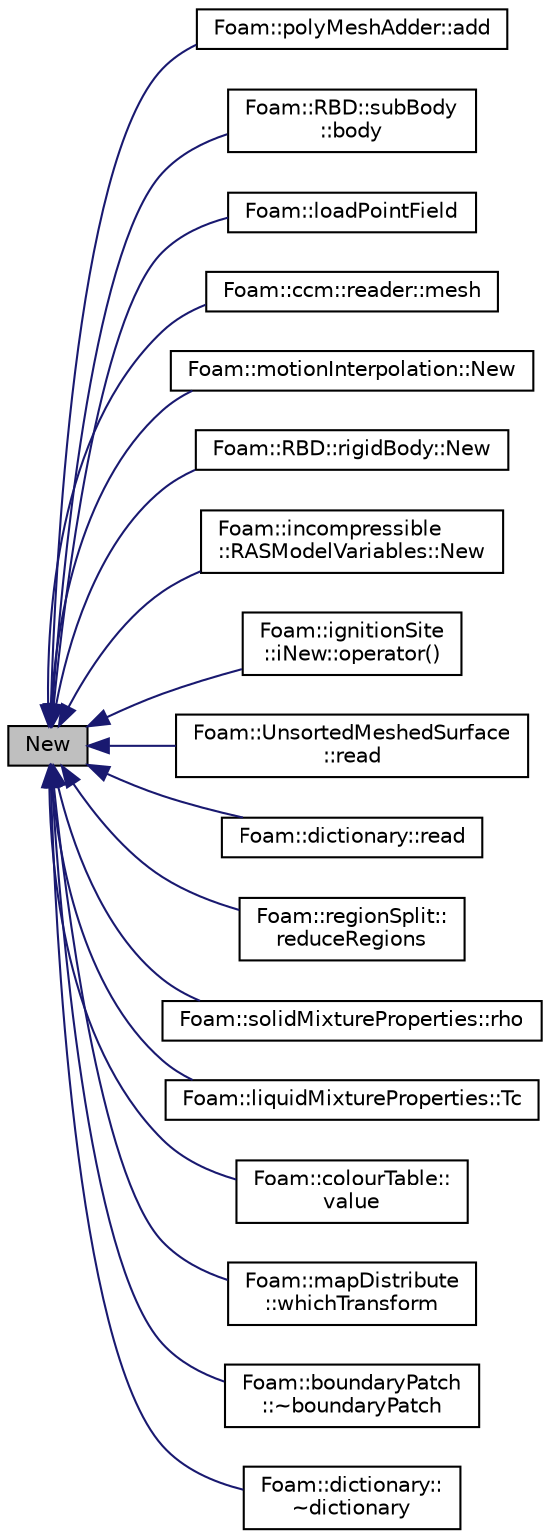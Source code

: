 digraph "New"
{
  bgcolor="transparent";
  edge [fontname="Helvetica",fontsize="10",labelfontname="Helvetica",labelfontsize="10"];
  node [fontname="Helvetica",fontsize="10",shape=record];
  rankdir="LR";
  Node1 [label="New",height=0.2,width=0.4,color="black", fillcolor="grey75", style="filled" fontcolor="black"];
  Node1 -> Node2 [dir="back",color="midnightblue",fontsize="10",style="solid",fontname="Helvetica"];
  Node2 [label="Foam::polyMeshAdder::add",height=0.2,width=0.4,color="black",URL="$classFoam_1_1polyMeshAdder.html#a24c9d73a4265ffdfd8fd7fc1c73a1cdc",tooltip="Add two polyMeshes. Returns new polyMesh and map construct. "];
  Node1 -> Node3 [dir="back",color="midnightblue",fontsize="10",style="solid",fontname="Helvetica"];
  Node3 [label="Foam::RBD::subBody\l::body",height=0.2,width=0.4,color="black",URL="$classFoam_1_1RBD_1_1subBody.html#a6079a829f913a302d09950b0a09c08b4",tooltip="Return the original body from which this sub-body was constructed. "];
  Node1 -> Node4 [dir="back",color="midnightblue",fontsize="10",style="solid",fontname="Helvetica"];
  Node4 [label="Foam::loadPointField",height=0.2,width=0.4,color="black",URL="$namespaceFoam.html#a5b3e626779b9ac90cff66452968b3148"];
  Node1 -> Node5 [dir="back",color="midnightblue",fontsize="10",style="solid",fontname="Helvetica"];
  Node5 [label="Foam::ccm::reader::mesh",height=0.2,width=0.4,color="black",URL="$classFoam_1_1ccm_1_1reader.html#ac33aba85f4605b276ea524b4d152cd0d",tooltip="Construct the polyMesh from the read geometry. "];
  Node1 -> Node6 [dir="back",color="midnightblue",fontsize="10",style="solid",fontname="Helvetica"];
  Node6 [label="Foam::motionInterpolation::New",height=0.2,width=0.4,color="black",URL="$classFoam_1_1motionInterpolation.html#a1a8725046424eea108b302a33efd7b74",tooltip="Select from stream. "];
  Node1 -> Node7 [dir="back",color="midnightblue",fontsize="10",style="solid",fontname="Helvetica"];
  Node7 [label="Foam::RBD::rigidBody::New",height=0.2,width=0.4,color="black",URL="$classFoam_1_1RBD_1_1rigidBody.html#a51ddb8ce99ec150769e1c3b1d7649e7f",tooltip="Select constructed from name and dictionary. "];
  Node1 -> Node8 [dir="back",color="midnightblue",fontsize="10",style="solid",fontname="Helvetica"];
  Node8 [label="Foam::incompressible\l::RASModelVariables::New",height=0.2,width=0.4,color="black",URL="$classFoam_1_1incompressible_1_1RASModelVariables.html#a11cbb94eec65e999d023089f0da49943",tooltip="Return a reference to the selected turbulence model. "];
  Node1 -> Node9 [dir="back",color="midnightblue",fontsize="10",style="solid",fontname="Helvetica"];
  Node9 [label="Foam::ignitionSite\l::iNew::operator()",height=0.2,width=0.4,color="black",URL="$classFoam_1_1ignitionSite_1_1iNew.html#a7ec9c9981c3cc9f39419639ee0b1a116"];
  Node1 -> Node10 [dir="back",color="midnightblue",fontsize="10",style="solid",fontname="Helvetica"];
  Node10 [label="Foam::UnsortedMeshedSurface\l::read",height=0.2,width=0.4,color="black",URL="$classFoam_1_1UnsortedMeshedSurface.html#a5c2144d3bad2aab0a52a4987754abd92",tooltip="Read from file. Chooses reader based on detected extension. "];
  Node1 -> Node11 [dir="back",color="midnightblue",fontsize="10",style="solid",fontname="Helvetica"];
  Node11 [label="Foam::dictionary::read",height=0.2,width=0.4,color="black",URL="$classFoam_1_1dictionary.html#aae504ea49e41d404d1765b997d4128d4",tooltip="Read dictionary from Istream, optionally keeping the header. "];
  Node1 -> Node12 [dir="back",color="midnightblue",fontsize="10",style="solid",fontname="Helvetica"];
  Node12 [label="Foam::regionSplit::\lreduceRegions",height=0.2,width=0.4,color="black",URL="$classFoam_1_1regionSplit.html#aee98dcd8931af6c03badb8a1118b5e90",tooltip="Manually consolidate the regions globally by swapping information. "];
  Node1 -> Node13 [dir="back",color="midnightblue",fontsize="10",style="solid",fontname="Helvetica"];
  Node13 [label="Foam::solidMixtureProperties::rho",height=0.2,width=0.4,color="black",URL="$classFoam_1_1solidMixtureProperties.html#a897653aa90cc5bea5d4b6cf6625b46da",tooltip="Calculate the mixture density [kg/m^3] as a function of. "];
  Node1 -> Node14 [dir="back",color="midnightblue",fontsize="10",style="solid",fontname="Helvetica"];
  Node14 [label="Foam::liquidMixtureProperties::Tc",height=0.2,width=0.4,color="black",URL="$classFoam_1_1liquidMixtureProperties.html#ae8642d8aaff026bcdab4a353b1606267",tooltip="Calculate the critical temperature of mixture. "];
  Node1 -> Node15 [dir="back",color="midnightblue",fontsize="10",style="solid",fontname="Helvetica"];
  Node15 [label="Foam::colourTable::\lvalue",height=0.2,width=0.4,color="black",URL="$classFoam_1_1colourTable.html#a960e8a227a64043f9ba3518488326d12",tooltip="Return the colour at x (within 0-1 range) "];
  Node1 -> Node16 [dir="back",color="midnightblue",fontsize="10",style="solid",fontname="Helvetica"];
  Node16 [label="Foam::mapDistribute\l::whichTransform",height=0.2,width=0.4,color="black",URL="$classFoam_1_1mapDistribute.html#ac8139a9ae38ef362f20d78b88b7db9c5",tooltip="Find transform from transformElements. "];
  Node1 -> Node17 [dir="back",color="midnightblue",fontsize="10",style="solid",fontname="Helvetica"];
  Node17 [label="Foam::boundaryPatch\l::~boundaryPatch",height=0.2,width=0.4,color="black",URL="$classFoam_1_1boundaryPatch.html#a874ac7f9804ac6e2fd1c8e628c6f101e",tooltip="Destructor. "];
  Node1 -> Node18 [dir="back",color="midnightblue",fontsize="10",style="solid",fontname="Helvetica"];
  Node18 [label="Foam::dictionary::\l~dictionary",height=0.2,width=0.4,color="black",URL="$classFoam_1_1dictionary.html#ac8f75fbcc2bb5d9fcfd4a239299400bb",tooltip="Destructor. "];
}
